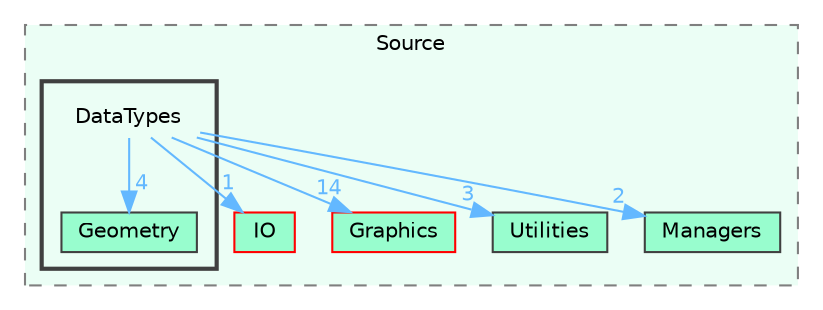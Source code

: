 digraph "C:/GEU/GEUCore/Source/DataTypes"
{
 // LATEX_PDF_SIZE
  bgcolor="transparent";
  edge [fontname=Helvetica,fontsize=10,labelfontname=Helvetica,labelfontsize=10];
  node [fontname=Helvetica,fontsize=10,shape=box,height=0.2,width=0.4];
  compound=true
  subgraph clusterdir_d4107ff65a26812a8e80cf49f43b787d {
    graph [ bgcolor="#ebfef5", pencolor="grey50", label="Source", fontname=Helvetica,fontsize=10 style="filled,dashed", URL="dir_d4107ff65a26812a8e80cf49f43b787d.html",tooltip=""]
  dir_3c3c6b6eb1652c0454092c25623ff2b4 [label="IO", fillcolor="#98fdce", color="red", style="filled", URL="dir_3c3c6b6eb1652c0454092c25623ff2b4.html",tooltip=""];
  dir_809c4f716c50d1269b0b29ab8c19935a [label="Graphics", fillcolor="#98fdce", color="red", style="filled", URL="dir_809c4f716c50d1269b0b29ab8c19935a.html",tooltip=""];
  dir_ba98d1c57f2db257d685d96c8633f8b6 [label="Utilities", fillcolor="#98fdce", color="grey25", style="filled", URL="dir_ba98d1c57f2db257d685d96c8633f8b6.html",tooltip=""];
  dir_ea20a9aaa4792751d6e0a54abfdc92d3 [label="Managers", fillcolor="#98fdce", color="grey25", style="filled", URL="dir_ea20a9aaa4792751d6e0a54abfdc92d3.html",tooltip=""];
  subgraph clusterdir_8956d8d5ac8f7fdad37e7ec3ce752fa0 {
    graph [ bgcolor="#ebfef5", pencolor="grey25", label="", fontname=Helvetica,fontsize=10 style="filled,bold", URL="dir_8956d8d5ac8f7fdad37e7ec3ce752fa0.html",tooltip=""]
    dir_8956d8d5ac8f7fdad37e7ec3ce752fa0 [shape=plaintext, label="DataTypes"];
  dir_f58f1d5217d63b53a119961081729272 [label="Geometry", fillcolor="#98fdce", color="grey25", style="filled", URL="dir_f58f1d5217d63b53a119961081729272.html",tooltip=""];
  }
  }
  dir_8956d8d5ac8f7fdad37e7ec3ce752fa0->dir_3c3c6b6eb1652c0454092c25623ff2b4 [headlabel="1", labeldistance=1.5 headhref="dir_000006_000020.html" href="dir_000006_000020.html" color="steelblue1" fontcolor="steelblue1"];
  dir_8956d8d5ac8f7fdad37e7ec3ce752fa0->dir_809c4f716c50d1269b0b29ab8c19935a [headlabel="14", labeldistance=1.5 headhref="dir_000006_000017.html" href="dir_000006_000017.html" color="steelblue1" fontcolor="steelblue1"];
  dir_8956d8d5ac8f7fdad37e7ec3ce752fa0->dir_ba98d1c57f2db257d685d96c8633f8b6 [headlabel="3", labeldistance=1.5 headhref="dir_000006_000057.html" href="dir_000006_000057.html" color="steelblue1" fontcolor="steelblue1"];
  dir_8956d8d5ac8f7fdad37e7ec3ce752fa0->dir_ea20a9aaa4792751d6e0a54abfdc92d3 [headlabel="2", labeldistance=1.5 headhref="dir_000006_000023.html" href="dir_000006_000023.html" color="steelblue1" fontcolor="steelblue1"];
  dir_8956d8d5ac8f7fdad37e7ec3ce752fa0->dir_f58f1d5217d63b53a119961081729272 [headlabel="4", labeldistance=1.5 headhref="dir_000006_000012.html" href="dir_000006_000012.html" color="steelblue1" fontcolor="steelblue1"];
}
